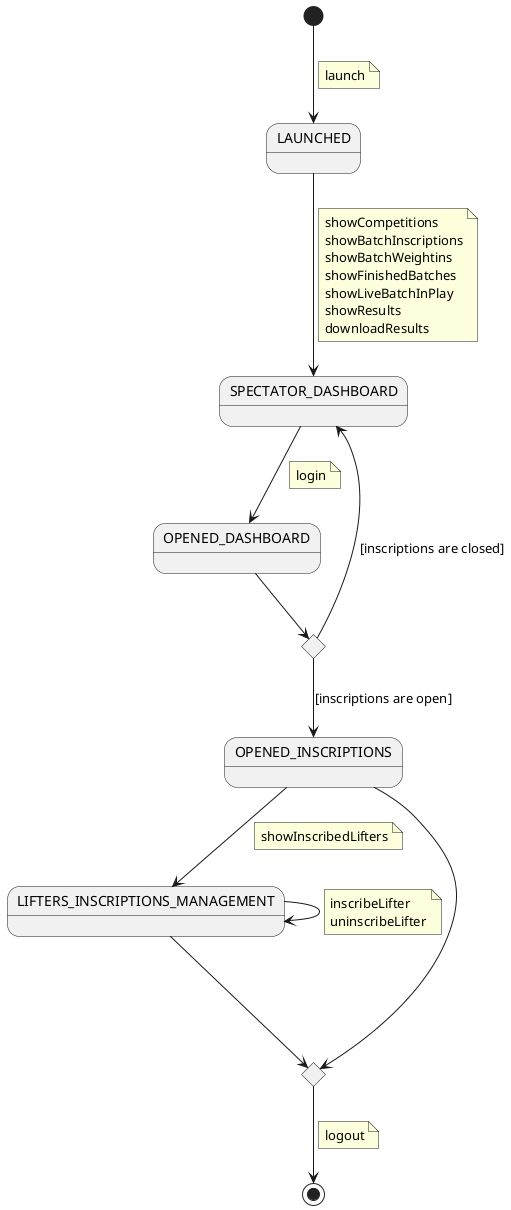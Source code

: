 @startuml
state LAUNCHED
state SPECTATOR_DASHBOARD
state OPENED_DASHBOARD
state OPENED_INSCRIPTIONS
state LIFTERS_INSCRIPTIONS_MANAGEMENT

state logoutChoice <<choice>>
state inscriptionsAreOpen <<choice>>

[*] --> LAUNCHED
note on link
  launch
end note

LAUNCHED --> SPECTATOR_DASHBOARD
note on link
  showCompetitions
  showBatchInscriptions
  showBatchWeightins
  showFinishedBatches
  showLiveBatchInPlay
  showResults
  downloadResults
end note

SPECTATOR_DASHBOARD --> OPENED_DASHBOARD
note on link
  login
end note


LIFTERS_INSCRIPTIONS_MANAGEMENT --> LIFTERS_INSCRIPTIONS_MANAGEMENT
note on link
  inscribeLifter
  uninscribeLifter
end note


OPENED_INSCRIPTIONS --> LIFTERS_INSCRIPTIONS_MANAGEMENT
note on link
  showInscribedLifters
end note

OPENED_DASHBOARD --> inscriptionsAreOpen
inscriptionsAreOpen --> OPENED_INSCRIPTIONS : [inscriptions are open]
inscriptionsAreOpen --> SPECTATOR_DASHBOARD : [inscriptions are closed]

OPENED_INSCRIPTIONS ---> logoutChoice
LIFTERS_INSCRIPTIONS_MANAGEMENT ---> logoutChoice

logoutChoice --> [*]
note on link
 logout
end note

@enduml